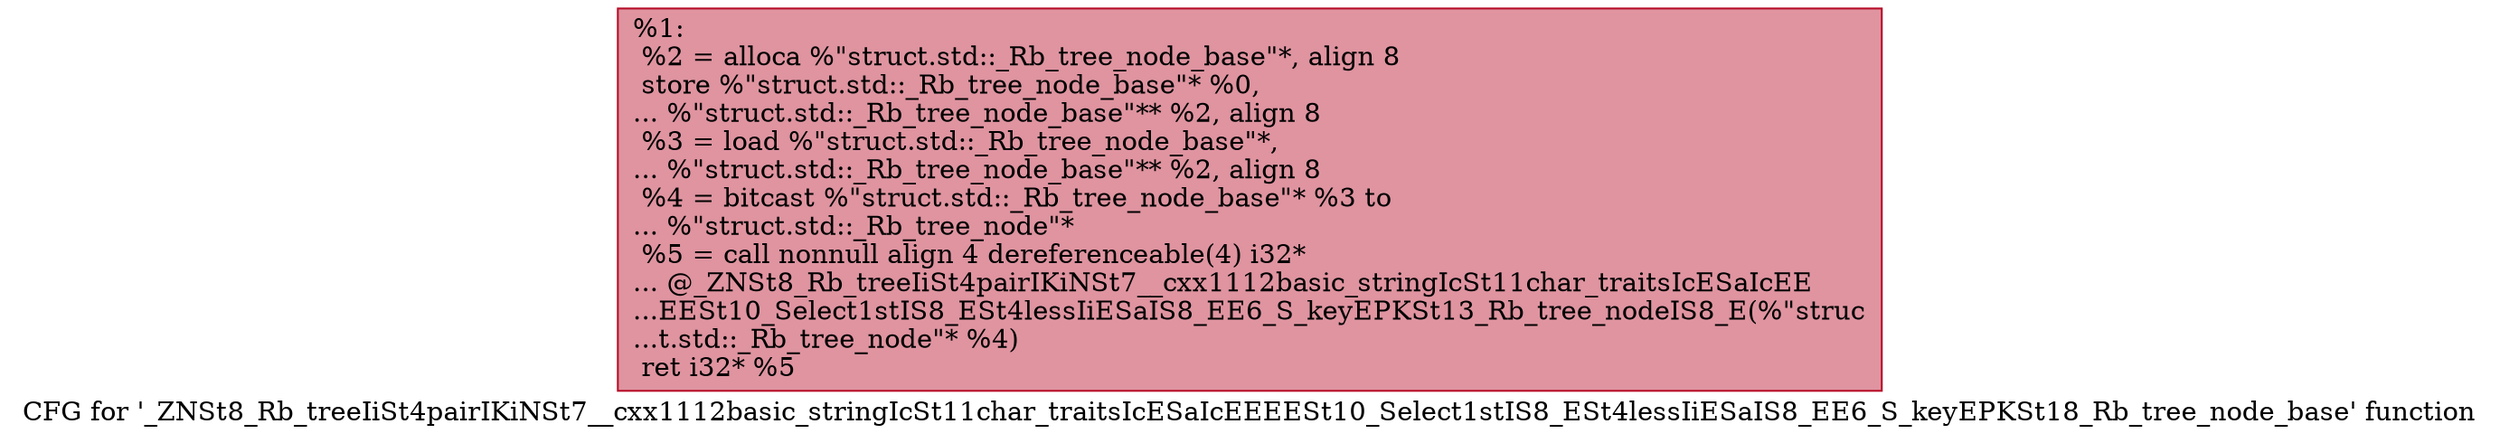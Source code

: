 digraph "CFG for '_ZNSt8_Rb_treeIiSt4pairIKiNSt7__cxx1112basic_stringIcSt11char_traitsIcESaIcEEEESt10_Select1stIS8_ESt4lessIiESaIS8_EE6_S_keyEPKSt18_Rb_tree_node_base' function" {
	label="CFG for '_ZNSt8_Rb_treeIiSt4pairIKiNSt7__cxx1112basic_stringIcSt11char_traitsIcESaIcEEEESt10_Select1stIS8_ESt4lessIiESaIS8_EE6_S_keyEPKSt18_Rb_tree_node_base' function";

	Node0x561d2df4dbe0 [shape=record,color="#b70d28ff", style=filled, fillcolor="#b70d2870",label="{%1:\l  %2 = alloca %\"struct.std::_Rb_tree_node_base\"*, align 8\l  store %\"struct.std::_Rb_tree_node_base\"* %0,\l... %\"struct.std::_Rb_tree_node_base\"** %2, align 8\l  %3 = load %\"struct.std::_Rb_tree_node_base\"*,\l... %\"struct.std::_Rb_tree_node_base\"** %2, align 8\l  %4 = bitcast %\"struct.std::_Rb_tree_node_base\"* %3 to\l... %\"struct.std::_Rb_tree_node\"*\l  %5 = call nonnull align 4 dereferenceable(4) i32*\l... @_ZNSt8_Rb_treeIiSt4pairIKiNSt7__cxx1112basic_stringIcSt11char_traitsIcESaIcEE\l...EESt10_Select1stIS8_ESt4lessIiESaIS8_EE6_S_keyEPKSt13_Rb_tree_nodeIS8_E(%\"struc\l...t.std::_Rb_tree_node\"* %4)\l  ret i32* %5\l}"];
}
